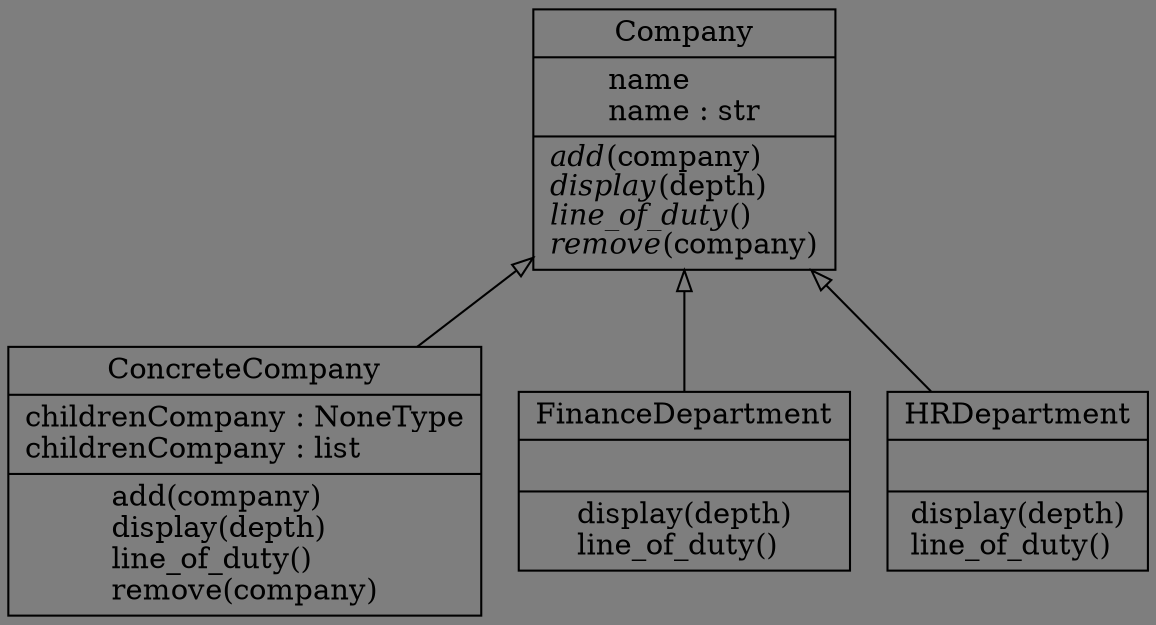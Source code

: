 digraph "classes_结构型模式-组合模式.py" {
rankdir=BT
bgcolor="#7e7e7e"
charset="utf-8"
"结构型模式-组合模式.Company" [color="black", fontcolor="black", label=<{Company|name<br ALIGN="LEFT"/>name : str<br ALIGN="LEFT"/>|<I>add</I>(company)<br ALIGN="LEFT"/><I>display</I>(depth)<br ALIGN="LEFT"/><I>line_of_duty</I>()<br ALIGN="LEFT"/><I>remove</I>(company)<br ALIGN="LEFT"/>}>, shape="record", style="solid"];
"结构型模式-组合模式.ConcreteCompany" [color="black", fontcolor="black", label=<{ConcreteCompany|childrenCompany : NoneType<br ALIGN="LEFT"/>childrenCompany : list<br ALIGN="LEFT"/>|add(company)<br ALIGN="LEFT"/>display(depth)<br ALIGN="LEFT"/>line_of_duty()<br ALIGN="LEFT"/>remove(company)<br ALIGN="LEFT"/>}>, shape="record", style="solid"];
"结构型模式-组合模式.FinanceDepartment" [color="black", fontcolor="black", label=<{FinanceDepartment|<br ALIGN="LEFT"/>|display(depth)<br ALIGN="LEFT"/>line_of_duty()<br ALIGN="LEFT"/>}>, shape="record", style="solid"];
"结构型模式-组合模式.HRDepartment" [color="black", fontcolor="black", label=<{HRDepartment|<br ALIGN="LEFT"/>|display(depth)<br ALIGN="LEFT"/>line_of_duty()<br ALIGN="LEFT"/>}>, shape="record", style="solid"];
"结构型模式-组合模式.ConcreteCompany" -> "结构型模式-组合模式.Company" [arrowhead="empty", arrowtail="none"];
"结构型模式-组合模式.FinanceDepartment" -> "结构型模式-组合模式.Company" [arrowhead="empty", arrowtail="none"];
"结构型模式-组合模式.HRDepartment" -> "结构型模式-组合模式.Company" [arrowhead="empty", arrowtail="none"];
}
